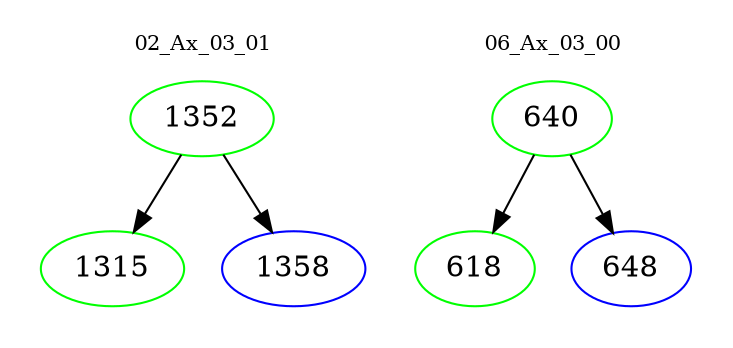 digraph{
subgraph cluster_0 {
color = white
label = "02_Ax_03_01";
fontsize=10;
T0_1352 [label="1352", color="green"]
T0_1352 -> T0_1315 [color="black"]
T0_1315 [label="1315", color="green"]
T0_1352 -> T0_1358 [color="black"]
T0_1358 [label="1358", color="blue"]
}
subgraph cluster_1 {
color = white
label = "06_Ax_03_00";
fontsize=10;
T1_640 [label="640", color="green"]
T1_640 -> T1_618 [color="black"]
T1_618 [label="618", color="green"]
T1_640 -> T1_648 [color="black"]
T1_648 [label="648", color="blue"]
}
}
